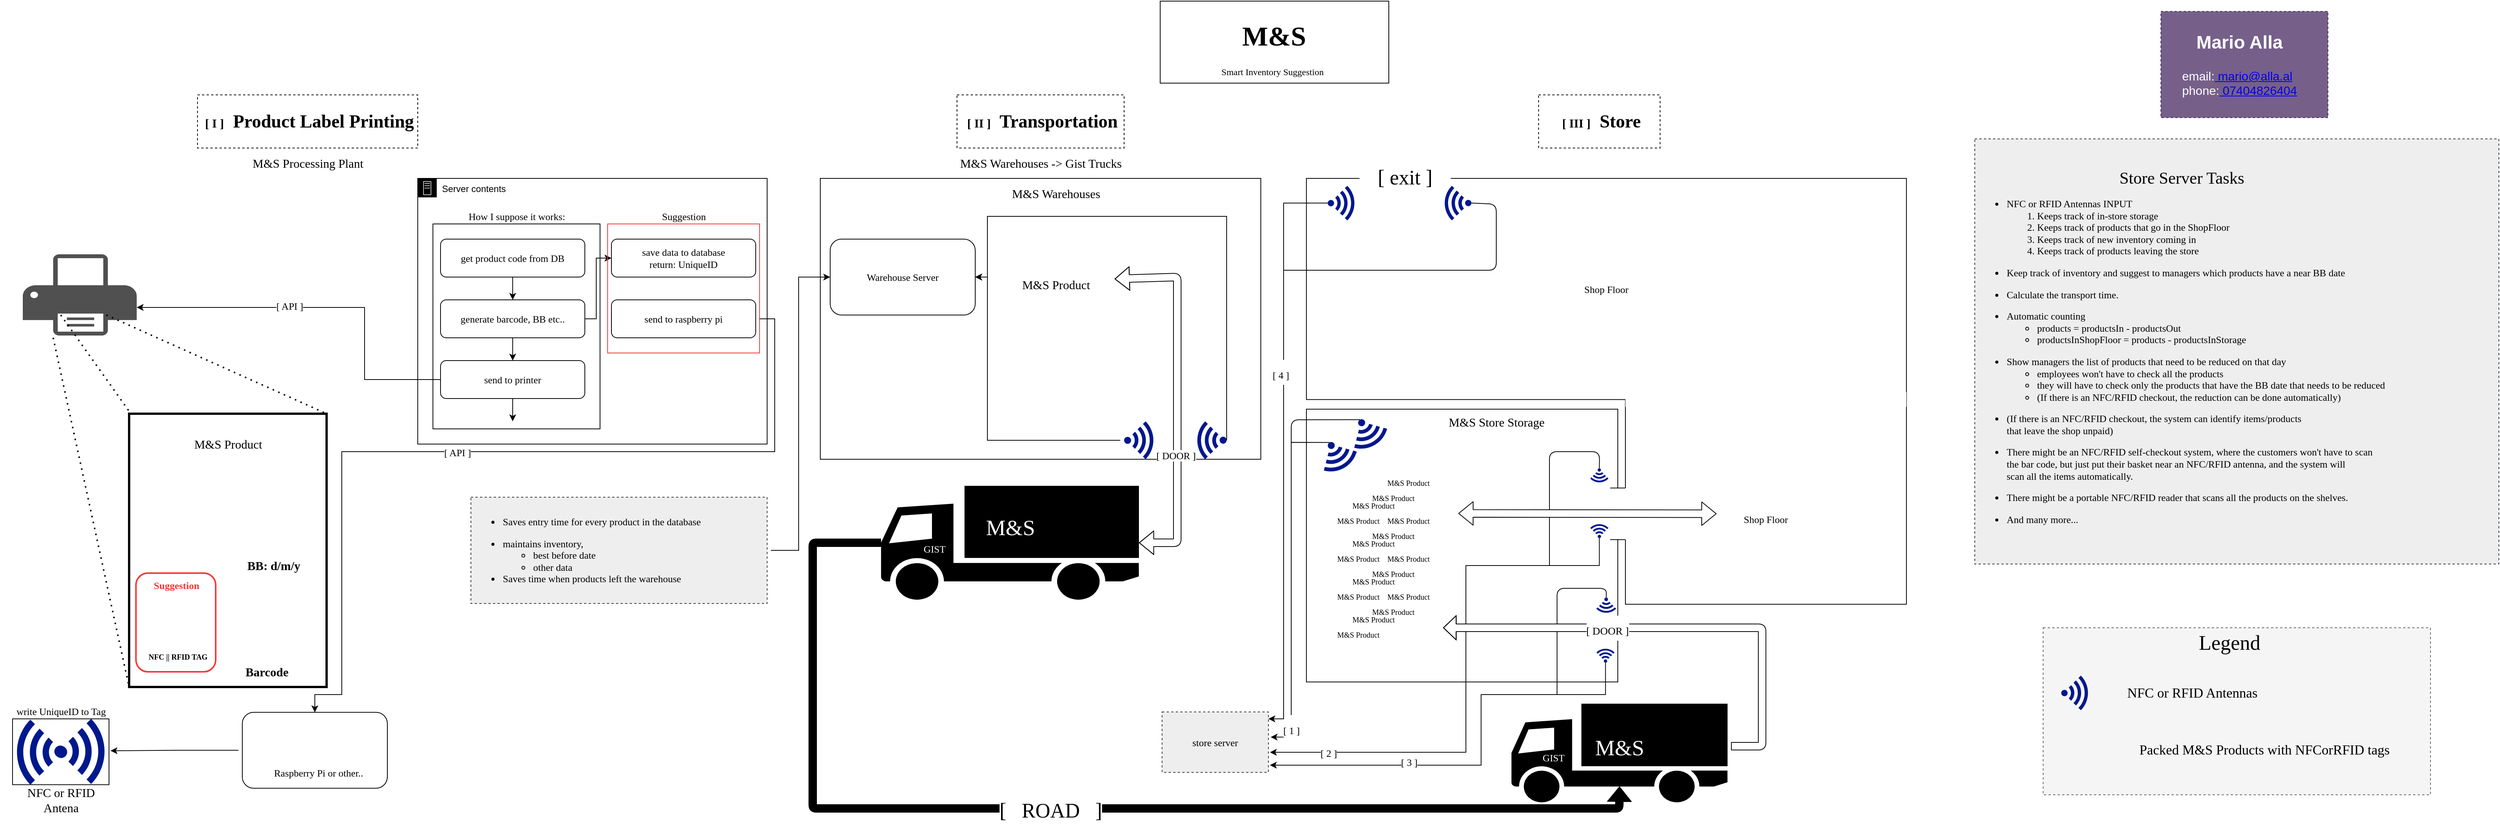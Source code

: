 <mxfile version="14.4.7" type="github"><diagram id="c_j-lCkyLXUuoBLxaEm4" name="Page-1"><mxGraphModel dx="3122" dy="813" grid="1" gridSize="10" guides="1" tooltips="1" connect="1" arrows="1" fold="1" page="1" pageScale="1" pageWidth="850" pageHeight="1100" math="0" shadow="0"><root><mxCell id="0"/><mxCell id="1" parent="0"/><mxCell id="NXN40lO-TkRce6Z8-bI5-120" value="" style="rounded=0;whiteSpace=wrap;html=1;strokeColor=#000000;strokeWidth=1;fontFamily=Comic Sans MS;fontSize=13;" vertex="1" parent="1"><mxGeometry x="40" y="554.03" width="410" height="359.33" as="geometry"/></mxCell><mxCell id="NXN40lO-TkRce6Z8-bI5-231" value="Shop Floor" style="rounded=0;whiteSpace=wrap;html=1;strokeColor=#000000;strokeWidth=1;fontFamily=Comic Sans MS;fontSize=13;" vertex="1" parent="1"><mxGeometry x="40" y="250" width="790" height="291.346" as="geometry"/></mxCell><mxCell id="NXN40lO-TkRce6Z8-bI5-232" value="&lt;div&gt;&amp;nbsp;&amp;nbsp;&amp;nbsp;&amp;nbsp;&amp;nbsp;&amp;nbsp;&amp;nbsp;&amp;nbsp;&amp;nbsp;&amp;nbsp;&amp;nbsp;&amp;nbsp;&amp;nbsp;&amp;nbsp; &lt;br&gt;&lt;/div&gt;&lt;div&gt;&amp;nbsp;&lt;/div&gt;&lt;div&gt;&lt;br&gt;&lt;/div&gt;&lt;div&gt;Shop Floor&lt;br&gt;&lt;/div&gt;" style="rounded=0;whiteSpace=wrap;html=1;strokeColor=#000000;strokeWidth=1;fontFamily=Comic Sans MS;fontSize=13;" vertex="1" parent="1"><mxGeometry x="460" y="541.35" width="370" height="269.65" as="geometry"/></mxCell><mxCell id="NXN40lO-TkRce6Z8-bI5-233" value="" style="rounded=0;whiteSpace=wrap;html=1;glass=0;dashed=1;sketch=0;strokeWidth=1;fontFamily=Comic Sans MS;fontSize=27;strokeColor=none;" vertex="1" parent="1"><mxGeometry x="460" y="531.635" width="370" height="19.423" as="geometry"/></mxCell><mxCell id="NXN40lO-TkRce6Z8-bI5-234" value="" style="rounded=0;whiteSpace=wrap;html=1;glass=0;dashed=1;sketch=0;strokeWidth=1;fontFamily=Comic Sans MS;fontSize=27;strokeColor=none;" vertex="1" parent="1"><mxGeometry x="430" y="657.885" width="40" height="67.981" as="geometry"/></mxCell><mxCell id="NXN40lO-TkRce6Z8-bI5-236" value="" style="endArrow=none;html=1;fontFamily=Comic Sans MS;fontSize=27;exitX=0.25;exitY=0;exitDx=0;exitDy=0;entryX=0.75;entryY=0;entryDx=0;entryDy=0;" edge="1" parent="1" source="NXN40lO-TkRce6Z8-bI5-234" target="NXN40lO-TkRce6Z8-bI5-234"><mxGeometry x="40" y="250" width="50" height="50" as="geometry"><mxPoint x="190" y="580.193" as="sourcePoint"/><mxPoint x="240" y="531.635" as="targetPoint"/></mxGeometry></mxCell><mxCell id="NXN40lO-TkRce6Z8-bI5-238" value="" style="endArrow=none;html=1;fontFamily=Comic Sans MS;fontSize=27;exitX=0.25;exitY=1;exitDx=0;exitDy=0;entryX=0.75;entryY=1;entryDx=0;entryDy=0;" edge="1" parent="1" source="NXN40lO-TkRce6Z8-bI5-234" target="NXN40lO-TkRce6Z8-bI5-234"><mxGeometry x="40" y="250" width="50" height="50" as="geometry"><mxPoint x="190" y="580.193" as="sourcePoint"/><mxPoint x="240" y="531.635" as="targetPoint"/></mxGeometry></mxCell><mxCell id="NXN40lO-TkRce6Z8-bI5-239" value="" style="aspect=fixed;pointerEvents=1;shadow=0;dashed=0;html=1;strokeColor=none;labelPosition=center;verticalLabelPosition=bottom;verticalAlign=top;align=center;fillColor=#00188D;shape=mxgraph.mscae.enterprise.wireless_connection;fontFamily=Comic Sans MS;fontSize=13;rotation=90;" vertex="1" parent="1"><mxGeometry x="415.65" y="630.002" width="20.096" height="23.924" as="geometry"/></mxCell><mxCell id="NXN40lO-TkRce6Z8-bI5-240" value="" style="aspect=fixed;pointerEvents=1;shadow=0;dashed=0;html=1;strokeColor=none;labelPosition=center;verticalLabelPosition=bottom;verticalAlign=top;align=center;fillColor=#00188D;shape=mxgraph.mscae.enterprise.wireless_connection;fontFamily=Comic Sans MS;fontSize=13;rotation=-90;" vertex="1" parent="1"><mxGeometry x="415.65" y="701.944" width="20.096" height="23.924" as="geometry"/></mxCell><mxCell id="NXN40lO-TkRce6Z8-bI5-269" value="[ exit ]" style="rounded=0;whiteSpace=wrap;html=1;glass=0;dashed=1;sketch=0;strokeWidth=1;fillColor=#ffffff;fontFamily=Comic Sans MS;fontSize=27;strokeColor=none;" vertex="1" parent="1"><mxGeometry x="110" y="219.865" width="120" height="58.269" as="geometry"/></mxCell><mxCell id="NXN40lO-TkRce6Z8-bI5-270" value="" style="aspect=fixed;pointerEvents=1;shadow=0;dashed=0;html=1;labelPosition=center;verticalLabelPosition=bottom;verticalAlign=top;align=center;fillColor=#00188D;shape=mxgraph.mscae.enterprise.wireless_connection;fontFamily=Comic Sans MS;fontSize=13;rotation=-360;strokeColor=none;sketch=0;" vertex="1" parent="1"><mxGeometry x="68" y="259.712" width="38.366" height="45.673" as="geometry"/></mxCell><mxCell id="NXN40lO-TkRce6Z8-bI5-271" value="" style="aspect=fixed;pointerEvents=1;shadow=0;dashed=0;html=1;strokeColor=none;labelPosition=center;verticalLabelPosition=bottom;verticalAlign=top;align=center;fillColor=#00188D;shape=mxgraph.mscae.enterprise.wireless_connection;fontFamily=Comic Sans MS;fontSize=13;rotation=-180;" vertex="1" parent="1"><mxGeometry x="219" y="259.712" width="38.366" height="45.673" as="geometry"/></mxCell><mxCell id="NXN40lO-TkRce6Z8-bI5-278" value="" style="rounded=0;whiteSpace=wrap;html=1;glass=0;dashed=1;sketch=0;strokeColor=#666666;strokeWidth=1;fillColor=#f5f5f5;fontFamily=Comic Sans MS;fontSize=27;fontColor=#333333;" vertex="1" parent="1"><mxGeometry x="1010" y="842" width="510" height="220" as="geometry"/></mxCell><mxCell id="NXN40lO-TkRce6Z8-bI5-94" value="" style="rounded=0;whiteSpace=wrap;html=1;strokeColor=#000000;strokeWidth=1;fontFamily=Comic Sans MS;fontSize=13;" vertex="1" parent="1"><mxGeometry x="-600" y="250" width="580" height="370" as="geometry"/></mxCell><mxCell id="NXN40lO-TkRce6Z8-bI5-78" style="edgeStyle=orthogonalEdgeStyle;rounded=0;orthogonalLoop=1;jettySize=auto;html=1;entryX=1.028;entryY=0.49;entryDx=0;entryDy=0;entryPerimeter=0;sourcePerimeterSpacing=5;endArrow=classic;endFill=1;targetPerimeterSpacing=5;fontFamily=Comic Sans MS;fontSize=13;" edge="1" parent="1" source="NXN40lO-TkRce6Z8-bI5-73" target="NXN40lO-TkRce6Z8-bI5-68"><mxGeometry relative="1" as="geometry"/></mxCell><mxCell id="NXN40lO-TkRce6Z8-bI5-73" value="" style="rounded=1;whiteSpace=wrap;html=1;strokeColor=#000000;strokeWidth=1;fontFamily=Comic Sans MS;fontSize=13;" vertex="1" parent="1"><mxGeometry x="-1361" y="953.36" width="191" height="100" as="geometry"/></mxCell><mxCell id="NXN40lO-TkRce6Z8-bI5-12" value="" style="rounded=0;whiteSpace=wrap;html=1;fontFamily=Comic Sans MS;fontSize=16;strokeWidth=3;" vertex="1" parent="1"><mxGeometry x="-1510" y="560" width="260" height="360" as="geometry"/></mxCell><mxCell id="NXN40lO-TkRce6Z8-bI5-59" value="" style="rounded=1;whiteSpace=wrap;html=1;strokeWidth=2;fillColor=none;fontFamily=Comic Sans MS;fontSize=13;strokeColor=#FF3333;" vertex="1" parent="1"><mxGeometry x="-1501" y="770" width="105" height="130" as="geometry"/></mxCell><mxCell id="NXN40lO-TkRce6Z8-bI5-35" value="Server contents" style="points=[[0,0],[0.25,0],[0.5,0],[0.75,0],[1,0],[1,0.25],[1,0.5],[1,0.75],[1,1],[0.75,1],[0.5,1],[0.25,1],[0,1],[0,0.75],[0,0.5],[0,0.25]];outlineConnect=0;html=1;whiteSpace=wrap;fontSize=12;fontStyle=0;shape=mxgraph.aws4.group;grIcon=mxgraph.aws4.group_on_premise;verticalAlign=top;align=left;spacingLeft=30;dashed=0;" vertex="1" parent="1"><mxGeometry x="-1130" y="250" width="460" height="350" as="geometry"/></mxCell><mxCell id="NXN40lO-TkRce6Z8-bI5-48" value="" style="rounded=0;whiteSpace=wrap;html=1;strokeColor=#000000;strokeWidth=1;fillColor=none;fontFamily=Comic Sans MS;fontSize=13;" vertex="1" parent="1"><mxGeometry x="-1110" y="310" width="220" height="270" as="geometry"/></mxCell><mxCell id="NXN40lO-TkRce6Z8-bI5-1" value="&lt;h1 style=&quot;font-size: 36px&quot;&gt;&lt;font style=&quot;font-size: 36px&quot; face=&quot;Times New Roman&quot;&gt;&amp;nbsp;&amp;nbsp;&amp;nbsp;&amp;nbsp;&amp;nbsp;&amp;nbsp;&amp;nbsp;&amp;nbsp;&amp;nbsp;&amp;nbsp;&amp;nbsp; M&amp;amp;S&amp;nbsp;&amp;nbsp;&amp;nbsp;&amp;nbsp;&amp;nbsp;&amp;nbsp;&amp;nbsp;&amp;nbsp;&amp;nbsp;&amp;nbsp;&amp;nbsp;&amp;nbsp; &lt;/font&gt;&lt;/h1&gt;&lt;div&gt;&lt;br&gt;&lt;/div&gt;" style="text;html=1;align=center;verticalAlign=middle;whiteSpace=wrap;rounded=0;dashed=1;labelBorderColor=#000000;" vertex="1" parent="1"><mxGeometry x="-220" y="60" width="435" height="20" as="geometry"/></mxCell><mxCell id="NXN40lO-TkRce6Z8-bI5-2" value="Smart Inventory Suggestion" style="text;html=1;align=center;verticalAlign=middle;resizable=0;points=[];autosize=1;fontFamily=Comic Sans MS;" vertex="1" parent="1"><mxGeometry x="-100" y="100" width="190" height="20" as="geometry"/></mxCell><mxCell id="NXN40lO-TkRce6Z8-bI5-3" value="&lt;h2&gt;&lt;font style=&quot;font-size: 16px&quot; face=&quot;Times New Roman&quot;&gt;&amp;nbsp;[ I ]&lt;/font&gt;&lt;font face=&quot;Times New Roman&quot;&gt;&amp;nbsp; Product Label Printing &lt;br&gt;&lt;/font&gt;&lt;/h2&gt;" style="text;html=1;align=center;verticalAlign=middle;resizable=0;points=[];autosize=1;fontSize=16;labelBorderColor=none;dashed=1;strokeColor=#000000;" vertex="1" parent="1"><mxGeometry x="-1420" y="140" width="290" height="70" as="geometry"/></mxCell><mxCell id="NXN40lO-TkRce6Z8-bI5-7" value="M&amp;amp;S Processing Plant" style="text;html=1;align=center;verticalAlign=middle;resizable=0;points=[];autosize=1;fontSize=16;fontFamily=Comic Sans MS;" vertex="1" parent="1"><mxGeometry x="-1375" y="220" width="200" height="20" as="geometry"/></mxCell><mxCell id="NXN40lO-TkRce6Z8-bI5-47" style="edgeStyle=orthogonalEdgeStyle;rounded=0;orthogonalLoop=1;jettySize=auto;html=1;fontFamily=Comic Sans MS;fontSize=13;" edge="1" parent="1" source="NXN40lO-TkRce6Z8-bI5-45" target="NXN40lO-TkRce6Z8-bI5-46"><mxGeometry relative="1" as="geometry"/></mxCell><mxCell id="NXN40lO-TkRce6Z8-bI5-45" value="get product code from DB" style="rounded=1;whiteSpace=wrap;html=1;strokeColor=#000000;strokeWidth=1;fillColor=none;fontFamily=Comic Sans MS;fontSize=13;" vertex="1" parent="1"><mxGeometry x="-1100" y="330" width="190" height="50" as="geometry"/></mxCell><mxCell id="NXN40lO-TkRce6Z8-bI5-51" style="edgeStyle=orthogonalEdgeStyle;rounded=0;orthogonalLoop=1;jettySize=auto;html=1;fontFamily=Comic Sans MS;fontSize=13;" edge="1" parent="1" source="NXN40lO-TkRce6Z8-bI5-46" target="NXN40lO-TkRce6Z8-bI5-50"><mxGeometry relative="1" as="geometry"/></mxCell><mxCell id="NXN40lO-TkRce6Z8-bI5-66" style="edgeStyle=orthogonalEdgeStyle;rounded=0;orthogonalLoop=1;jettySize=auto;html=1;entryX=0;entryY=0.5;entryDx=0;entryDy=0;fontFamily=Comic Sans MS;fontSize=13;" edge="1" parent="1" source="NXN40lO-TkRce6Z8-bI5-46" target="NXN40lO-TkRce6Z8-bI5-65"><mxGeometry relative="1" as="geometry"><Array as="points"><mxPoint x="-895" y="435"/><mxPoint x="-895" y="355"/></Array></mxGeometry></mxCell><mxCell id="NXN40lO-TkRce6Z8-bI5-46" value="generate barcode, BB etc.." style="rounded=1;whiteSpace=wrap;html=1;strokeColor=#000000;strokeWidth=1;fillColor=none;fontFamily=Comic Sans MS;fontSize=13;" vertex="1" parent="1"><mxGeometry x="-1100" y="410" width="190" height="50" as="geometry"/></mxCell><mxCell id="NXN40lO-TkRce6Z8-bI5-49" value="How I suppose it works:" style="text;html=1;align=center;verticalAlign=middle;resizable=0;points=[];autosize=1;fontSize=13;fontFamily=Comic Sans MS;" vertex="1" parent="1"><mxGeometry x="-1085" y="290" width="170" height="20" as="geometry"/></mxCell><mxCell id="NXN40lO-TkRce6Z8-bI5-53" style="edgeStyle=orthogonalEdgeStyle;rounded=0;orthogonalLoop=1;jettySize=auto;html=1;fontFamily=Comic Sans MS;fontSize=13;exitX=0;exitY=0.5;exitDx=0;exitDy=0;" edge="1" parent="1" source="NXN40lO-TkRce6Z8-bI5-50" target="NXN40lO-TkRce6Z8-bI5-52"><mxGeometry relative="1" as="geometry"><mxPoint x="-1160" y="595" as="sourcePoint"/><Array as="points"><mxPoint x="-1200" y="515"/><mxPoint x="-1200" y="420"/></Array></mxGeometry></mxCell><mxCell id="NXN40lO-TkRce6Z8-bI5-75" value="[ API ]" style="edgeLabel;html=1;align=center;verticalAlign=middle;resizable=0;points=[];fontSize=13;fontFamily=Comic Sans MS;" vertex="1" connectable="0" parent="NXN40lO-TkRce6Z8-bI5-53"><mxGeometry x="0.187" y="-2" relative="1" as="geometry"><mxPoint as="offset"/></mxGeometry></mxCell><mxCell id="NXN40lO-TkRce6Z8-bI5-62" style="edgeStyle=orthogonalEdgeStyle;rounded=0;orthogonalLoop=1;jettySize=auto;html=1;entryX=0.5;entryY=0;entryDx=0;entryDy=0;fontFamily=Comic Sans MS;fontSize=13;" edge="1" parent="1" source="NXN40lO-TkRce6Z8-bI5-50"><mxGeometry relative="1" as="geometry"><mxPoint x="-1005" y="570" as="targetPoint"/></mxGeometry></mxCell><mxCell id="NXN40lO-TkRce6Z8-bI5-50" value="send to printer" style="rounded=1;whiteSpace=wrap;html=1;strokeColor=#000000;strokeWidth=1;fillColor=none;fontFamily=Comic Sans MS;fontSize=13;" vertex="1" parent="1"><mxGeometry x="-1100" y="490" width="190" height="50" as="geometry"/></mxCell><mxCell id="NXN40lO-TkRce6Z8-bI5-52" value="" style="pointerEvents=1;shadow=0;dashed=0;html=1;strokeColor=none;fillColor=#505050;labelPosition=center;verticalLabelPosition=bottom;verticalAlign=top;outlineConnect=0;align=center;shape=mxgraph.office.devices.printer;fontFamily=Comic Sans MS;fontSize=13;" vertex="1" parent="1"><mxGeometry x="-1650" y="350" width="150" height="107" as="geometry"/></mxCell><mxCell id="NXN40lO-TkRce6Z8-bI5-13" value="" style="shape=image;html=1;verticalAlign=top;verticalLabelPosition=bottom;labelBackgroundColor=#ffffff;imageAspect=0;aspect=fixed;image=https://cdn2.iconfinder.com/data/icons/font-awesome/1792/barcode-128.png;dashed=1;strokeColor=#000000;fillColor=none;fontFamily=Comic Sans MS;fontSize=16;" vertex="1" parent="1"><mxGeometry x="-1384" y="772" width="128" height="128" as="geometry"/></mxCell><mxCell id="NXN40lO-TkRce6Z8-bI5-14" value="M&amp;amp;S Product" style="text;html=1;align=center;verticalAlign=middle;resizable=0;points=[];autosize=1;fontSize=16;fontFamily=Comic Sans MS;" vertex="1" parent="1"><mxGeometry x="-1445" y="590" width="130" height="20" as="geometry"/></mxCell><mxCell id="NXN40lO-TkRce6Z8-bI5-15" value="" style="shape=image;html=1;verticalAlign=top;verticalLabelPosition=bottom;labelBackgroundColor=#ffffff;imageAspect=0;aspect=fixed;image=https://cdn1.iconfinder.com/data/icons/material-device/20/nfc-128.png;dashed=1;strokeColor=#000000;fillColor=none;fontFamily=Comic Sans MS;fontSize=16;" vertex="1" parent="1"><mxGeometry x="-1480" y="800" width="68" height="68" as="geometry"/></mxCell><mxCell id="NXN40lO-TkRce6Z8-bI5-18" value="Barcode" style="text;html=1;align=center;verticalAlign=middle;resizable=0;points=[];autosize=1;fontSize=16;fontFamily=Comic Sans MS;fontStyle=1" vertex="1" parent="1"><mxGeometry x="-1374" y="890" width="90" height="20" as="geometry"/></mxCell><mxCell id="NXN40lO-TkRce6Z8-bI5-19" value="&lt;div style=&quot;font-size: 10px&quot;&gt;&lt;b&gt;&lt;font style=&quot;font-size: 10px&quot; face=&quot;Garamond&quot;&gt;NFC || RFID TAG&lt;/font&gt;&lt;/b&gt;&lt;/div&gt;" style="text;html=1;align=center;verticalAlign=middle;resizable=0;points=[];autosize=1;fontSize=13;fontFamily=Comic Sans MS;fontStyle=1" vertex="1" parent="1"><mxGeometry x="-1501" y="870" width="110" height="20" as="geometry"/></mxCell><mxCell id="NXN40lO-TkRce6Z8-bI5-20" value="" style="shape=image;html=1;verticalAlign=top;verticalLabelPosition=bottom;labelBackgroundColor=#ffffff;imageAspect=0;aspect=fixed;image=https://cdn1.iconfinder.com/data/icons/cartoon-snack/128/cookie-128.png;strokeColor=#000000;strokeWidth=3;fillColor=none;fontFamily=Comic Sans MS;fontSize=13;" vertex="1" parent="1"><mxGeometry x="-1445" y="630" width="128" height="128" as="geometry"/></mxCell><mxCell id="NXN40lO-TkRce6Z8-bI5-55" value="BB: d/m/y" style="text;html=1;align=center;verticalAlign=middle;resizable=0;points=[];autosize=1;fontSize=16;fontFamily=Comic Sans MS;fontStyle=1" vertex="1" parent="1"><mxGeometry x="-1370" y="750" width="100" height="20" as="geometry"/></mxCell><mxCell id="NXN40lO-TkRce6Z8-bI5-56" value="" style="endArrow=none;dashed=1;html=1;dashPattern=1 3;strokeWidth=2;fontFamily=Comic Sans MS;fontSize=13;entryX=0;entryY=1;entryDx=0;entryDy=0;" edge="1" parent="1" target="NXN40lO-TkRce6Z8-bI5-12"><mxGeometry width="50" height="50" relative="1" as="geometry"><mxPoint x="-1610" y="460" as="sourcePoint"/><mxPoint x="-990" y="550" as="targetPoint"/></mxGeometry></mxCell><mxCell id="NXN40lO-TkRce6Z8-bI5-57" value="" style="endArrow=none;dashed=1;html=1;dashPattern=1 3;strokeWidth=2;fontFamily=Comic Sans MS;fontSize=13;entryX=1;entryY=0;entryDx=0;entryDy=0;" edge="1" parent="1" target="NXN40lO-TkRce6Z8-bI5-12"><mxGeometry width="50" height="50" relative="1" as="geometry"><mxPoint x="-1540" y="430" as="sourcePoint"/><mxPoint x="-1440" y="890" as="targetPoint"/></mxGeometry></mxCell><mxCell id="NXN40lO-TkRce6Z8-bI5-58" value="" style="endArrow=none;dashed=1;html=1;dashPattern=1 3;strokeWidth=2;fontFamily=Comic Sans MS;fontSize=13;" edge="1" parent="1" target="NXN40lO-TkRce6Z8-bI5-12"><mxGeometry width="50" height="50" relative="1" as="geometry"><mxPoint x="-1600" y="430" as="sourcePoint"/><mxPoint x="-1310" y="560" as="targetPoint"/></mxGeometry></mxCell><mxCell id="NXN40lO-TkRce6Z8-bI5-60" value="&lt;font style=&quot;font-size: 13px&quot; color=&quot;#FF3333&quot;&gt;Suggestion&lt;/font&gt;" style="text;html=1;align=center;verticalAlign=middle;resizable=0;points=[];autosize=1;fontSize=16;fontFamily=Comic Sans MS;fontStyle=1" vertex="1" parent="1"><mxGeometry x="-1498.5" y="770" width="100" height="30" as="geometry"/></mxCell><mxCell id="NXN40lO-TkRce6Z8-bI5-63" value="" style="rounded=0;whiteSpace=wrap;html=1;strokeWidth=1;fillColor=none;fontFamily=Comic Sans MS;fontSize=13;strokeColor=#FF3333;" vertex="1" parent="1"><mxGeometry x="-880" y="310" width="200" height="170" as="geometry"/></mxCell><mxCell id="NXN40lO-TkRce6Z8-bI5-64" value="Suggestion" style="text;html=1;align=center;verticalAlign=middle;resizable=0;points=[];autosize=1;fontSize=13;fontFamily=Comic Sans MS;" vertex="1" parent="1"><mxGeometry x="-825" y="290" width="90" height="20" as="geometry"/></mxCell><mxCell id="NXN40lO-TkRce6Z8-bI5-65" value="&lt;div&gt;save data to database &lt;br&gt;&lt;/div&gt;&lt;div&gt;return: UniqueID&lt;br&gt;&lt;/div&gt;" style="rounded=1;whiteSpace=wrap;html=1;strokeColor=#000000;strokeWidth=1;fillColor=none;fontFamily=Comic Sans MS;fontSize=13;" vertex="1" parent="1"><mxGeometry x="-875" y="330" width="190" height="50" as="geometry"/></mxCell><mxCell id="NXN40lO-TkRce6Z8-bI5-69" value="" style="group;rotation=-180;strokeColor=#000000;perimeterSpacing=16;container=0;" vertex="1" connectable="0" parent="1"><mxGeometry x="-1663.5" y="962" width="127" height="86.71" as="geometry"/></mxCell><mxCell id="NXN40lO-TkRce6Z8-bI5-71" value="&lt;div&gt;NFC or RFID &lt;br&gt;&lt;/div&gt;&lt;div&gt;Antena&lt;/div&gt;" style="text;html=1;align=center;verticalAlign=middle;resizable=0;points=[];autosize=1;fontSize=16;fontFamily=Comic Sans MS;" vertex="1" parent="1"><mxGeometry x="-1660" y="1048.71" width="120" height="40" as="geometry"/></mxCell><mxCell id="NXN40lO-TkRce6Z8-bI5-72" value="" style="shape=image;html=1;verticalAlign=top;verticalLabelPosition=bottom;labelBackgroundColor=#ffffff;imageAspect=0;aspect=fixed;image=https://cdn4.iconfinder.com/data/icons/logos-and-brands/512/272_Raspberry_Pi_logo-128.png;strokeColor=#000000;strokeWidth=1;fillColor=none;fontFamily=Comic Sans MS;fontSize=13;" vertex="1" parent="1"><mxGeometry x="-1291.64" y="962.07" width="61.29" height="61.29" as="geometry"/></mxCell><mxCell id="NXN40lO-TkRce6Z8-bI5-74" value="&lt;div&gt;Raspberry Pi or other..&lt;br&gt;&lt;/div&gt;" style="text;html=1;align=center;verticalAlign=middle;resizable=0;points=[];autosize=1;fontSize=13;fontFamily=Comic Sans MS;" vertex="1" parent="1"><mxGeometry x="-1346" y="1023.36" width="170" height="20" as="geometry"/></mxCell><mxCell id="NXN40lO-TkRce6Z8-bI5-79" value="write UniqueID to Tag" style="text;html=1;align=center;verticalAlign=middle;resizable=0;points=[];autosize=1;fontSize=13;fontFamily=Comic Sans MS;" vertex="1" parent="1"><mxGeometry x="-1680" y="942" width="160" height="20" as="geometry"/></mxCell><mxCell id="NXN40lO-TkRce6Z8-bI5-81" style="edgeStyle=orthogonalEdgeStyle;rounded=0;orthogonalLoop=1;jettySize=auto;html=1;entryX=0.5;entryY=0;entryDx=0;entryDy=0;sourcePerimeterSpacing=5;endArrow=classic;endFill=1;targetPerimeterSpacing=5;fontFamily=Comic Sans MS;fontSize=13;" edge="1" parent="1" source="NXN40lO-TkRce6Z8-bI5-80" target="NXN40lO-TkRce6Z8-bI5-73"><mxGeometry relative="1" as="geometry"><Array as="points"><mxPoint x="-660" y="435"/><mxPoint x="-660" y="610"/><mxPoint x="-1230" y="610"/><mxPoint x="-1230" y="930"/><mxPoint x="-1265" y="930"/></Array></mxGeometry></mxCell><mxCell id="NXN40lO-TkRce6Z8-bI5-82" value="[ API ]" style="edgeLabel;html=1;align=center;verticalAlign=middle;resizable=0;points=[];fontSize=13;fontFamily=Comic Sans MS;" vertex="1" connectable="0" parent="NXN40lO-TkRce6Z8-bI5-81"><mxGeometry x="0.072" y="1" relative="1" as="geometry"><mxPoint as="offset"/></mxGeometry></mxCell><mxCell id="NXN40lO-TkRce6Z8-bI5-80" value="send to raspberry pi" style="rounded=1;whiteSpace=wrap;html=1;strokeColor=#000000;strokeWidth=1;fillColor=none;fontFamily=Comic Sans MS;fontSize=13;" vertex="1" parent="1"><mxGeometry x="-875" y="410" width="190" height="50" as="geometry"/></mxCell><mxCell id="NXN40lO-TkRce6Z8-bI5-84" value="" style="shape=image;html=1;verticalAlign=top;verticalLabelPosition=bottom;labelBackgroundColor=#ffffff;imageAspect=0;aspect=fixed;image=https://cdn0.iconfinder.com/data/icons/i-Love-Icons/128/box.png;rounded=0;strokeColor=#000000;strokeWidth=1;fillColor=none;fontFamily=Comic Sans MS;fontSize=13;" vertex="1" parent="1"><mxGeometry x="-367.5" y="305" width="155" height="155" as="geometry"/></mxCell><mxCell id="NXN40lO-TkRce6Z8-bI5-85" value="M&amp;amp;S Product" style="text;html=1;align=center;verticalAlign=middle;resizable=0;points=[];autosize=1;fontSize=16;fontFamily=Comic Sans MS;" vertex="1" parent="1"><mxGeometry x="-355" y="380" width="130" height="20" as="geometry"/></mxCell><mxCell id="NXN40lO-TkRce6Z8-bI5-86" value="&lt;h2&gt;&lt;font style=&quot;font-size: 16px&quot; face=&quot;Times New Roman&quot;&gt;&amp;nbsp;[ II ]&lt;/font&gt;&lt;font face=&quot;Times New Roman&quot;&gt;&amp;nbsp; Transportation &lt;/font&gt;&lt;/h2&gt;" style="text;html=1;align=center;verticalAlign=middle;resizable=0;points=[];autosize=1;fontSize=16;labelBorderColor=none;dashed=1;strokeColor=#000000;" vertex="1" parent="1"><mxGeometry x="-420.0" y="140" width="220" height="70" as="geometry"/></mxCell><mxCell id="NXN40lO-TkRce6Z8-bI5-87" value="M&amp;amp;S Warehouses -&amp;gt; Gist Trucks" style="text;html=1;align=center;verticalAlign=middle;resizable=0;points=[];autosize=1;fontSize=16;fontFamily=Comic Sans MS;" vertex="1" parent="1"><mxGeometry x="-450.0" y="220" width="280" height="20" as="geometry"/></mxCell><mxCell id="NXN40lO-TkRce6Z8-bI5-95" value="M&amp;amp;S Warehouses" style="text;html=1;align=center;verticalAlign=middle;resizable=0;points=[];autosize=1;fontSize=16;fontFamily=Comic Sans MS;" vertex="1" parent="1"><mxGeometry x="-370.0" y="260" width="160" height="20" as="geometry"/></mxCell><mxCell id="NXN40lO-TkRce6Z8-bI5-67" value="" style="aspect=fixed;pointerEvents=1;shadow=0;dashed=0;html=1;strokeColor=none;labelPosition=center;verticalLabelPosition=bottom;verticalAlign=top;align=center;fillColor=#00188D;shape=mxgraph.mscae.enterprise.wireless_connection;fontFamily=Comic Sans MS;fontSize=13;rotation=-180;" vertex="1" parent="1"><mxGeometry x="-1663.5" y="963" width="72" height="85.71" as="geometry"/></mxCell><mxCell id="NXN40lO-TkRce6Z8-bI5-68" value="" style="aspect=fixed;pointerEvents=1;shadow=0;dashed=0;html=1;strokeColor=none;labelPosition=center;verticalLabelPosition=bottom;verticalAlign=top;align=center;fillColor=#00188D;shape=mxgraph.mscae.enterprise.wireless_connection;fontFamily=Comic Sans MS;fontSize=13;rotation=-360;" vertex="1" parent="1"><mxGeometry x="-1608.5" y="962" width="72" height="85.71" as="geometry"/></mxCell><mxCell id="NXN40lO-TkRce6Z8-bI5-105" style="edgeStyle=orthogonalEdgeStyle;rounded=0;orthogonalLoop=1;jettySize=auto;html=1;entryX=1;entryY=0.5;entryDx=0;entryDy=0;sourcePerimeterSpacing=5;endArrow=classic;endFill=1;targetPerimeterSpacing=5;fontFamily=Comic Sans MS;fontSize=13;" edge="1" parent="1" source="NXN40lO-TkRce6Z8-bI5-98" target="NXN40lO-TkRce6Z8-bI5-102"><mxGeometry relative="1" as="geometry"><Array as="points"><mxPoint x="-179" y="595"/><mxPoint x="-380" y="595"/><mxPoint x="-380" y="380"/></Array></mxGeometry></mxCell><mxCell id="NXN40lO-TkRce6Z8-bI5-98" value="" style="aspect=fixed;pointerEvents=1;shadow=0;dashed=0;html=1;labelPosition=center;verticalLabelPosition=bottom;verticalAlign=top;align=center;fillColor=#00188D;shape=mxgraph.mscae.enterprise.wireless_connection;fontFamily=Comic Sans MS;fontSize=13;rotation=-360;strokeColor=none;sketch=0;" vertex="1" parent="1"><mxGeometry x="-200" y="570" width="42" height="50" as="geometry"/></mxCell><mxCell id="NXN40lO-TkRce6Z8-bI5-106" style="edgeStyle=orthogonalEdgeStyle;rounded=0;orthogonalLoop=1;jettySize=auto;html=1;exitX=0;exitY=0.5;exitDx=0;exitDy=0;exitPerimeter=0;entryX=1;entryY=0.5;entryDx=0;entryDy=0;sourcePerimeterSpacing=5;endArrow=classic;endFill=1;targetPerimeterSpacing=5;fontFamily=Comic Sans MS;fontSize=13;" edge="1" parent="1" source="NXN40lO-TkRce6Z8-bI5-100" target="NXN40lO-TkRce6Z8-bI5-102"><mxGeometry relative="1" as="geometry"><Array as="points"><mxPoint x="-65" y="300"/><mxPoint x="-380" y="300"/><mxPoint x="-380" y="380"/></Array></mxGeometry></mxCell><mxCell id="NXN40lO-TkRce6Z8-bI5-100" value="" style="aspect=fixed;pointerEvents=1;shadow=0;dashed=0;html=1;strokeColor=none;labelPosition=center;verticalLabelPosition=bottom;verticalAlign=top;align=center;fillColor=#00188D;shape=mxgraph.mscae.enterprise.wireless_connection;fontFamily=Comic Sans MS;fontSize=13;rotation=-180;" vertex="1" parent="1"><mxGeometry x="-107" y="570" width="42" height="50" as="geometry"/></mxCell><mxCell id="NXN40lO-TkRce6Z8-bI5-102" value="Warehouse Server" style="rounded=1;whiteSpace=wrap;html=1;strokeColor=#000000;strokeWidth=1;fillColor=none;fontFamily=Comic Sans MS;fontSize=13;" vertex="1" parent="1"><mxGeometry x="-587" y="330" width="191" height="100" as="geometry"/></mxCell><mxCell id="NXN40lO-TkRce6Z8-bI5-109" style="edgeStyle=orthogonalEdgeStyle;rounded=0;orthogonalLoop=1;jettySize=auto;html=1;entryX=0;entryY=0.5;entryDx=0;entryDy=0;sourcePerimeterSpacing=5;endArrow=classic;endFill=1;targetPerimeterSpacing=5;fontFamily=Comic Sans MS;fontSize=13;" edge="1" parent="1" source="NXN40lO-TkRce6Z8-bI5-108" target="NXN40lO-TkRce6Z8-bI5-102"><mxGeometry relative="1" as="geometry"/></mxCell><mxCell id="NXN40lO-TkRce6Z8-bI5-108" value="&lt;div style=&quot;font-size: 13px&quot; align=&quot;left&quot;&gt;&lt;ul&gt;&lt;li&gt;&lt;font style=&quot;font-size: 13px&quot;&gt;Saves entry time for &lt;/font&gt;&lt;font style=&quot;font-size: 13px&quot;&gt;every product in the database &lt;/font&gt;&lt;br&gt;&lt;/li&gt;&lt;/ul&gt;&lt;ul&gt;&lt;li&gt;&lt;font style=&quot;font-size: 13px&quot;&gt;maintains inventory, &lt;br&gt;&lt;/font&gt;&lt;/li&gt;&lt;ul&gt;&lt;li&gt;&lt;font style=&quot;font-size: 13px&quot;&gt;best before date&lt;/font&gt;&lt;/li&gt;&lt;li&gt;&lt;font style=&quot;font-size: 13px&quot;&gt;other data&lt;/font&gt;&lt;/li&gt;&lt;/ul&gt;&lt;li&gt;&lt;font style=&quot;font-size: 13px&quot;&gt;Saves time when products left the warehouse&lt;br&gt;&lt;/font&gt;&lt;/li&gt;&lt;/ul&gt;&lt;/div&gt;" style="text;html=1;align=left;verticalAlign=middle;resizable=0;points=[];autosize=1;fontSize=16;fontFamily=Comic Sans MS;strokeColor=#36393d;dashed=1;sketch=0;glass=0;fillColor=#eeeeee;" vertex="1" parent="1"><mxGeometry x="-1060" y="670" width="390" height="140" as="geometry"/></mxCell><mxCell id="NXN40lO-TkRce6Z8-bI5-110" value="" style="shape=flexArrow;endArrow=classic;startArrow=classic;html=1;fontFamily=Comic Sans MS;fontSize=13;entryX=1;entryY=0.5;entryDx=0;entryDy=0;exitX=1;exitY=0.5;exitDx=0;exitDy=0;exitPerimeter=0;" edge="1" parent="1" source="NXN40lO-TkRce6Z8-bI5-88" target="NXN40lO-TkRce6Z8-bI5-84"><mxGeometry width="50" height="50" relative="1" as="geometry"><mxPoint x="-660" y="460" as="sourcePoint"/><mxPoint x="-610" y="410" as="targetPoint"/><Array as="points"><mxPoint x="-130" y="730"/><mxPoint x="-130" y="380"/></Array></mxGeometry></mxCell><mxCell id="NXN40lO-TkRce6Z8-bI5-111" value="[ DOOR ]" style="edgeLabel;html=1;align=center;verticalAlign=middle;resizable=0;points=[];fontSize=13;fontFamily=Comic Sans MS;" vertex="1" connectable="0" parent="NXN40lO-TkRce6Z8-bI5-110"><mxGeometry x="-0.31" y="2" relative="1" as="geometry"><mxPoint y="1" as="offset"/></mxGeometry></mxCell><mxCell id="NXN40lO-TkRce6Z8-bI5-112" value="" style="group" vertex="1" connectable="0" parent="1"><mxGeometry x="-520" y="655" width="339.5" height="150" as="geometry"/></mxCell><mxCell id="NXN40lO-TkRce6Z8-bI5-88" value="" style="shape=mxgraph.signs.transportation.truck_1;html=1;pointerEvents=1;fillColor=#000000;strokeColor=none;verticalLabelPosition=bottom;verticalAlign=top;align=center;rounded=0;fontFamily=Comic Sans MS;fontSize=13;" vertex="1" parent="NXN40lO-TkRce6Z8-bI5-112"><mxGeometry width="339.5" height="150" as="geometry"/></mxCell><mxCell id="NXN40lO-TkRce6Z8-bI5-91" value="&lt;font color=&quot;#FFFFFF&quot;&gt;GIST &lt;/font&gt;" style="text;html=1;align=center;verticalAlign=middle;resizable=0;points=[];autosize=1;fontSize=13;fontFamily=Comic Sans MS;" vertex="1" parent="NXN40lO-TkRce6Z8-bI5-112"><mxGeometry x="45" y="73" width="50" height="20" as="geometry"/></mxCell><mxCell id="NXN40lO-TkRce6Z8-bI5-92" value="&lt;font style=&quot;font-size: 29px&quot; color=&quot;#FFFFFF&quot;&gt;M&amp;amp;S&lt;/font&gt;" style="text;html=1;align=center;verticalAlign=middle;resizable=0;points=[];autosize=1;fontSize=13;fontFamily=Comic Sans MS;" vertex="1" parent="NXN40lO-TkRce6Z8-bI5-112"><mxGeometry x="124.75" y="40" width="90" height="30" as="geometry"/></mxCell><mxCell id="NXN40lO-TkRce6Z8-bI5-117" value="" style="shape=flexArrow;endArrow=classic;html=1;fontFamily=Comic Sans MS;fontSize=13;exitX=0;exitY=0.5;exitDx=0;exitDy=0;exitPerimeter=0;entryX=0.5;entryY=0.84;entryDx=0;entryDy=0;entryPerimeter=0;sourcePerimeterSpacing=30;targetPerimeterSpacing=30;fillColor=#000000;" edge="1" parent="1" source="NXN40lO-TkRce6Z8-bI5-88" target="NXN40lO-TkRce6Z8-bI5-114"><mxGeometry width="50" height="50" relative="1" as="geometry"><mxPoint x="-40" y="780" as="sourcePoint"/><mxPoint x="10" y="730" as="targetPoint"/><Array as="points"><mxPoint x="-610" y="730"/><mxPoint x="-610" y="1080"/><mxPoint x="180" y="1080"/><mxPoint x="452" y="1080"/></Array></mxGeometry></mxCell><mxCell id="NXN40lO-TkRce6Z8-bI5-118" value="[ &amp;nbsp; ROAD &amp;nbsp; ]" style="edgeLabel;html=1;align=center;verticalAlign=middle;resizable=0;points=[];fontSize=27;fontFamily=Comic Sans MS;" vertex="1" connectable="0" parent="NXN40lO-TkRce6Z8-bI5-117"><mxGeometry x="-0.017" y="-3" relative="1" as="geometry"><mxPoint as="offset"/></mxGeometry></mxCell><mxCell id="NXN40lO-TkRce6Z8-bI5-121" value="M&amp;amp;S Store Storage " style="text;html=1;align=center;verticalAlign=middle;resizable=0;points=[];autosize=1;fontSize=16;fontFamily=Comic Sans MS;" vertex="1" parent="1"><mxGeometry x="200.0" y="561" width="180" height="20" as="geometry"/></mxCell><mxCell id="NXN40lO-TkRce6Z8-bI5-172" value="" style="group" vertex="1" connectable="0" parent="1"><mxGeometry x="80" y="601" width="141" height="295" as="geometry"/></mxCell><mxCell id="NXN40lO-TkRce6Z8-bI5-146" value="" style="group" vertex="1" connectable="0" parent="NXN40lO-TkRce6Z8-bI5-172"><mxGeometry x="46" width="95" height="265" as="geometry"/></mxCell><mxCell id="NXN40lO-TkRce6Z8-bI5-124" value="" style="group" vertex="1" connectable="0" parent="NXN40lO-TkRce6Z8-bI5-146"><mxGeometry y="150" width="95" height="95" as="geometry"/></mxCell><mxCell id="NXN40lO-TkRce6Z8-bI5-122" value="" style="shape=image;html=1;verticalAlign=top;verticalLabelPosition=bottom;labelBackgroundColor=#ffffff;imageAspect=0;aspect=fixed;image=https://cdn0.iconfinder.com/data/icons/i-Love-Icons/128/box.png;rounded=0;strokeColor=#000000;strokeWidth=1;fillColor=none;fontFamily=Comic Sans MS;fontSize=13;" vertex="1" parent="NXN40lO-TkRce6Z8-bI5-124"><mxGeometry width="95" height="95" as="geometry"/></mxCell><mxCell id="NXN40lO-TkRce6Z8-bI5-123" value="&lt;font style=&quot;font-size: 10px&quot;&gt;M&amp;amp;S Product&lt;/font&gt;" style="text;html=1;align=center;verticalAlign=middle;resizable=0;points=[];autosize=1;fontSize=16;fontFamily=Comic Sans MS;" vertex="1" parent="NXN40lO-TkRce6Z8-bI5-124"><mxGeometry x="7.5" y="32.5" width="80" height="30" as="geometry"/></mxCell><mxCell id="NXN40lO-TkRce6Z8-bI5-125" value="" style="group" vertex="1" connectable="0" parent="NXN40lO-TkRce6Z8-bI5-146"><mxGeometry y="100" width="95" height="95" as="geometry"/></mxCell><mxCell id="NXN40lO-TkRce6Z8-bI5-126" value="" style="shape=image;html=1;verticalAlign=top;verticalLabelPosition=bottom;labelBackgroundColor=#ffffff;imageAspect=0;aspect=fixed;image=https://cdn0.iconfinder.com/data/icons/i-Love-Icons/128/box.png;rounded=0;strokeColor=#000000;strokeWidth=1;fillColor=none;fontFamily=Comic Sans MS;fontSize=13;" vertex="1" parent="NXN40lO-TkRce6Z8-bI5-125"><mxGeometry width="95" height="95" as="geometry"/></mxCell><mxCell id="NXN40lO-TkRce6Z8-bI5-127" value="&lt;font style=&quot;font-size: 10px&quot;&gt;M&amp;amp;S Product&lt;/font&gt;" style="text;html=1;align=center;verticalAlign=middle;resizable=0;points=[];autosize=1;fontSize=16;fontFamily=Comic Sans MS;" vertex="1" parent="NXN40lO-TkRce6Z8-bI5-125"><mxGeometry x="7.5" y="32.5" width="80" height="30" as="geometry"/></mxCell><mxCell id="NXN40lO-TkRce6Z8-bI5-128" value="" style="group" vertex="1" connectable="0" parent="NXN40lO-TkRce6Z8-bI5-146"><mxGeometry y="50" width="95" height="95" as="geometry"/></mxCell><mxCell id="NXN40lO-TkRce6Z8-bI5-129" value="" style="shape=image;html=1;verticalAlign=top;verticalLabelPosition=bottom;labelBackgroundColor=#ffffff;imageAspect=0;aspect=fixed;image=https://cdn0.iconfinder.com/data/icons/i-Love-Icons/128/box.png;rounded=0;strokeColor=#000000;strokeWidth=1;fillColor=none;fontFamily=Comic Sans MS;fontSize=13;" vertex="1" parent="NXN40lO-TkRce6Z8-bI5-128"><mxGeometry width="95" height="95" as="geometry"/></mxCell><mxCell id="NXN40lO-TkRce6Z8-bI5-130" value="&lt;font style=&quot;font-size: 10px&quot;&gt;M&amp;amp;S Product&lt;/font&gt;" style="text;html=1;align=center;verticalAlign=middle;resizable=0;points=[];autosize=1;fontSize=16;fontFamily=Comic Sans MS;" vertex="1" parent="NXN40lO-TkRce6Z8-bI5-128"><mxGeometry x="7.5" y="32.5" width="80" height="30" as="geometry"/></mxCell><mxCell id="NXN40lO-TkRce6Z8-bI5-131" value="" style="group" vertex="1" connectable="0" parent="NXN40lO-TkRce6Z8-bI5-146"><mxGeometry width="95" height="265" as="geometry"/></mxCell><mxCell id="NXN40lO-TkRce6Z8-bI5-132" value="" style="shape=image;html=1;verticalAlign=top;verticalLabelPosition=bottom;labelBackgroundColor=#ffffff;imageAspect=0;aspect=fixed;image=https://cdn0.iconfinder.com/data/icons/i-Love-Icons/128/box.png;rounded=0;strokeColor=#000000;strokeWidth=1;fillColor=none;fontFamily=Comic Sans MS;fontSize=13;" vertex="1" parent="NXN40lO-TkRce6Z8-bI5-131"><mxGeometry width="95" height="95" as="geometry"/></mxCell><mxCell id="NXN40lO-TkRce6Z8-bI5-133" value="&lt;font style=&quot;font-size: 10px&quot;&gt;M&amp;amp;S Product&lt;/font&gt;" style="text;html=1;align=center;verticalAlign=middle;resizable=0;points=[];autosize=1;fontSize=16;fontFamily=Comic Sans MS;" vertex="1" parent="NXN40lO-TkRce6Z8-bI5-131"><mxGeometry x="7.5" y="32.5" width="80" height="30" as="geometry"/></mxCell><mxCell id="NXN40lO-TkRce6Z8-bI5-134" value="" style="group" vertex="1" connectable="0" parent="NXN40lO-TkRce6Z8-bI5-131"><mxGeometry x="-20" y="170" width="95" height="95" as="geometry"/></mxCell><mxCell id="NXN40lO-TkRce6Z8-bI5-135" value="" style="shape=image;html=1;verticalAlign=top;verticalLabelPosition=bottom;labelBackgroundColor=#ffffff;imageAspect=0;aspect=fixed;image=https://cdn0.iconfinder.com/data/icons/i-Love-Icons/128/box.png;rounded=0;strokeColor=#000000;strokeWidth=1;fillColor=none;fontFamily=Comic Sans MS;fontSize=13;" vertex="1" parent="NXN40lO-TkRce6Z8-bI5-134"><mxGeometry width="95" height="95" as="geometry"/></mxCell><mxCell id="NXN40lO-TkRce6Z8-bI5-136" value="&lt;font style=&quot;font-size: 10px&quot;&gt;M&amp;amp;S Product&lt;/font&gt;" style="text;html=1;align=center;verticalAlign=middle;resizable=0;points=[];autosize=1;fontSize=16;fontFamily=Comic Sans MS;" vertex="1" parent="NXN40lO-TkRce6Z8-bI5-134"><mxGeometry x="7.5" y="32.5" width="80" height="30" as="geometry"/></mxCell><mxCell id="NXN40lO-TkRce6Z8-bI5-137" value="" style="group" vertex="1" connectable="0" parent="NXN40lO-TkRce6Z8-bI5-131"><mxGeometry x="-20" y="120" width="95" height="95" as="geometry"/></mxCell><mxCell id="NXN40lO-TkRce6Z8-bI5-138" value="" style="shape=image;html=1;verticalAlign=top;verticalLabelPosition=bottom;labelBackgroundColor=#ffffff;imageAspect=0;aspect=fixed;image=https://cdn0.iconfinder.com/data/icons/i-Love-Icons/128/box.png;rounded=0;strokeColor=#000000;strokeWidth=1;fillColor=none;fontFamily=Comic Sans MS;fontSize=13;" vertex="1" parent="NXN40lO-TkRce6Z8-bI5-137"><mxGeometry width="95" height="95" as="geometry"/></mxCell><mxCell id="NXN40lO-TkRce6Z8-bI5-139" value="&lt;font style=&quot;font-size: 10px&quot;&gt;M&amp;amp;S Product&lt;/font&gt;" style="text;html=1;align=center;verticalAlign=middle;resizable=0;points=[];autosize=1;fontSize=16;fontFamily=Comic Sans MS;" vertex="1" parent="NXN40lO-TkRce6Z8-bI5-137"><mxGeometry x="7.5" y="32.5" width="80" height="30" as="geometry"/></mxCell><mxCell id="NXN40lO-TkRce6Z8-bI5-140" value="" style="group" vertex="1" connectable="0" parent="NXN40lO-TkRce6Z8-bI5-131"><mxGeometry x="-20" y="70" width="95" height="95" as="geometry"/></mxCell><mxCell id="NXN40lO-TkRce6Z8-bI5-141" value="" style="shape=image;html=1;verticalAlign=top;verticalLabelPosition=bottom;labelBackgroundColor=#ffffff;imageAspect=0;aspect=fixed;image=https://cdn0.iconfinder.com/data/icons/i-Love-Icons/128/box.png;rounded=0;strokeColor=#000000;strokeWidth=1;fillColor=none;fontFamily=Comic Sans MS;fontSize=13;" vertex="1" parent="NXN40lO-TkRce6Z8-bI5-140"><mxGeometry width="95" height="95" as="geometry"/></mxCell><mxCell id="NXN40lO-TkRce6Z8-bI5-142" value="&lt;font style=&quot;font-size: 10px&quot;&gt;M&amp;amp;S Product&lt;/font&gt;" style="text;html=1;align=center;verticalAlign=middle;resizable=0;points=[];autosize=1;fontSize=16;fontFamily=Comic Sans MS;" vertex="1" parent="NXN40lO-TkRce6Z8-bI5-140"><mxGeometry x="7.5" y="32.5" width="80" height="30" as="geometry"/></mxCell><mxCell id="NXN40lO-TkRce6Z8-bI5-143" value="" style="group" vertex="1" connectable="0" parent="NXN40lO-TkRce6Z8-bI5-131"><mxGeometry x="-20" y="20" width="95" height="95" as="geometry"/></mxCell><mxCell id="NXN40lO-TkRce6Z8-bI5-144" value="" style="shape=image;html=1;verticalAlign=top;verticalLabelPosition=bottom;labelBackgroundColor=#ffffff;imageAspect=0;aspect=fixed;image=https://cdn0.iconfinder.com/data/icons/i-Love-Icons/128/box.png;rounded=0;strokeColor=#000000;strokeWidth=1;fillColor=none;fontFamily=Comic Sans MS;fontSize=13;" vertex="1" parent="NXN40lO-TkRce6Z8-bI5-143"><mxGeometry width="95" height="95" as="geometry"/></mxCell><mxCell id="NXN40lO-TkRce6Z8-bI5-145" value="&lt;font style=&quot;font-size: 10px&quot;&gt;M&amp;amp;S Product&lt;/font&gt;" style="text;html=1;align=center;verticalAlign=middle;resizable=0;points=[];autosize=1;fontSize=16;fontFamily=Comic Sans MS;" vertex="1" parent="NXN40lO-TkRce6Z8-bI5-143"><mxGeometry x="7.5" y="32.5" width="80" height="30" as="geometry"/></mxCell><mxCell id="NXN40lO-TkRce6Z8-bI5-147" value="" style="group" vertex="1" connectable="0" parent="NXN40lO-TkRce6Z8-bI5-172"><mxGeometry y="30" width="95" height="265" as="geometry"/></mxCell><mxCell id="NXN40lO-TkRce6Z8-bI5-148" value="" style="group" vertex="1" connectable="0" parent="NXN40lO-TkRce6Z8-bI5-147"><mxGeometry y="150" width="95" height="95" as="geometry"/></mxCell><mxCell id="NXN40lO-TkRce6Z8-bI5-149" value="" style="shape=image;html=1;verticalAlign=top;verticalLabelPosition=bottom;labelBackgroundColor=#ffffff;imageAspect=0;aspect=fixed;image=https://cdn0.iconfinder.com/data/icons/i-Love-Icons/128/box.png;rounded=0;strokeColor=#000000;strokeWidth=1;fillColor=none;fontFamily=Comic Sans MS;fontSize=13;" vertex="1" parent="NXN40lO-TkRce6Z8-bI5-148"><mxGeometry width="95" height="95" as="geometry"/></mxCell><mxCell id="NXN40lO-TkRce6Z8-bI5-150" value="&lt;font style=&quot;font-size: 10px&quot;&gt;M&amp;amp;S Product&lt;/font&gt;" style="text;html=1;align=center;verticalAlign=middle;resizable=0;points=[];autosize=1;fontSize=16;fontFamily=Comic Sans MS;" vertex="1" parent="NXN40lO-TkRce6Z8-bI5-148"><mxGeometry x="7.5" y="32.5" width="80" height="30" as="geometry"/></mxCell><mxCell id="NXN40lO-TkRce6Z8-bI5-151" value="" style="group" vertex="1" connectable="0" parent="NXN40lO-TkRce6Z8-bI5-147"><mxGeometry y="100" width="95" height="95" as="geometry"/></mxCell><mxCell id="NXN40lO-TkRce6Z8-bI5-152" value="" style="shape=image;html=1;verticalAlign=top;verticalLabelPosition=bottom;labelBackgroundColor=#ffffff;imageAspect=0;aspect=fixed;image=https://cdn0.iconfinder.com/data/icons/i-Love-Icons/128/box.png;rounded=0;strokeColor=#000000;strokeWidth=1;fillColor=none;fontFamily=Comic Sans MS;fontSize=13;" vertex="1" parent="NXN40lO-TkRce6Z8-bI5-151"><mxGeometry width="95" height="95" as="geometry"/></mxCell><mxCell id="NXN40lO-TkRce6Z8-bI5-153" value="&lt;font style=&quot;font-size: 10px&quot;&gt;M&amp;amp;S Product&lt;/font&gt;" style="text;html=1;align=center;verticalAlign=middle;resizable=0;points=[];autosize=1;fontSize=16;fontFamily=Comic Sans MS;" vertex="1" parent="NXN40lO-TkRce6Z8-bI5-151"><mxGeometry x="7.5" y="32.5" width="80" height="30" as="geometry"/></mxCell><mxCell id="NXN40lO-TkRce6Z8-bI5-154" value="" style="group" vertex="1" connectable="0" parent="NXN40lO-TkRce6Z8-bI5-147"><mxGeometry y="50" width="95" height="95" as="geometry"/></mxCell><mxCell id="NXN40lO-TkRce6Z8-bI5-155" value="" style="shape=image;html=1;verticalAlign=top;verticalLabelPosition=bottom;labelBackgroundColor=#ffffff;imageAspect=0;aspect=fixed;image=https://cdn0.iconfinder.com/data/icons/i-Love-Icons/128/box.png;rounded=0;strokeColor=#000000;strokeWidth=1;fillColor=none;fontFamily=Comic Sans MS;fontSize=13;" vertex="1" parent="NXN40lO-TkRce6Z8-bI5-154"><mxGeometry width="95" height="95" as="geometry"/></mxCell><mxCell id="NXN40lO-TkRce6Z8-bI5-156" value="&lt;font style=&quot;font-size: 10px&quot;&gt;M&amp;amp;S Product&lt;/font&gt;" style="text;html=1;align=center;verticalAlign=middle;resizable=0;points=[];autosize=1;fontSize=16;fontFamily=Comic Sans MS;" vertex="1" parent="NXN40lO-TkRce6Z8-bI5-154"><mxGeometry x="7.5" y="32.5" width="80" height="30" as="geometry"/></mxCell><mxCell id="NXN40lO-TkRce6Z8-bI5-157" value="" style="group" vertex="1" connectable="0" parent="NXN40lO-TkRce6Z8-bI5-147"><mxGeometry width="95" height="265" as="geometry"/></mxCell><mxCell id="NXN40lO-TkRce6Z8-bI5-158" value="" style="shape=image;html=1;verticalAlign=top;verticalLabelPosition=bottom;labelBackgroundColor=#ffffff;imageAspect=0;aspect=fixed;image=https://cdn0.iconfinder.com/data/icons/i-Love-Icons/128/box.png;rounded=0;strokeColor=#000000;strokeWidth=1;fillColor=none;fontFamily=Comic Sans MS;fontSize=13;" vertex="1" parent="NXN40lO-TkRce6Z8-bI5-157"><mxGeometry width="95" height="95" as="geometry"/></mxCell><mxCell id="NXN40lO-TkRce6Z8-bI5-159" value="&lt;font style=&quot;font-size: 10px&quot;&gt;M&amp;amp;S Product&lt;/font&gt;" style="text;html=1;align=center;verticalAlign=middle;resizable=0;points=[];autosize=1;fontSize=16;fontFamily=Comic Sans MS;" vertex="1" parent="NXN40lO-TkRce6Z8-bI5-157"><mxGeometry x="7.5" y="32.5" width="80" height="30" as="geometry"/></mxCell><mxCell id="NXN40lO-TkRce6Z8-bI5-160" value="" style="group" vertex="1" connectable="0" parent="NXN40lO-TkRce6Z8-bI5-157"><mxGeometry x="-20" y="170" width="95" height="95" as="geometry"/></mxCell><mxCell id="NXN40lO-TkRce6Z8-bI5-161" value="" style="shape=image;html=1;verticalAlign=top;verticalLabelPosition=bottom;labelBackgroundColor=#ffffff;imageAspect=0;aspect=fixed;image=https://cdn0.iconfinder.com/data/icons/i-Love-Icons/128/box.png;rounded=0;strokeColor=#000000;strokeWidth=1;fillColor=none;fontFamily=Comic Sans MS;fontSize=13;" vertex="1" parent="NXN40lO-TkRce6Z8-bI5-160"><mxGeometry width="95" height="95" as="geometry"/></mxCell><mxCell id="NXN40lO-TkRce6Z8-bI5-162" value="&lt;font style=&quot;font-size: 10px&quot;&gt;M&amp;amp;S Product&lt;/font&gt;" style="text;html=1;align=center;verticalAlign=middle;resizable=0;points=[];autosize=1;fontSize=16;fontFamily=Comic Sans MS;" vertex="1" parent="NXN40lO-TkRce6Z8-bI5-160"><mxGeometry x="7.5" y="32.5" width="80" height="30" as="geometry"/></mxCell><mxCell id="NXN40lO-TkRce6Z8-bI5-163" value="" style="group" vertex="1" connectable="0" parent="NXN40lO-TkRce6Z8-bI5-157"><mxGeometry x="-20" y="120" width="95" height="95" as="geometry"/></mxCell><mxCell id="NXN40lO-TkRce6Z8-bI5-164" value="" style="shape=image;html=1;verticalAlign=top;verticalLabelPosition=bottom;labelBackgroundColor=#ffffff;imageAspect=0;aspect=fixed;image=https://cdn0.iconfinder.com/data/icons/i-Love-Icons/128/box.png;rounded=0;strokeColor=#000000;strokeWidth=1;fillColor=none;fontFamily=Comic Sans MS;fontSize=13;" vertex="1" parent="NXN40lO-TkRce6Z8-bI5-163"><mxGeometry width="95" height="95" as="geometry"/></mxCell><mxCell id="NXN40lO-TkRce6Z8-bI5-165" value="&lt;font style=&quot;font-size: 10px&quot;&gt;M&amp;amp;S Product&lt;/font&gt;" style="text;html=1;align=center;verticalAlign=middle;resizable=0;points=[];autosize=1;fontSize=16;fontFamily=Comic Sans MS;" vertex="1" parent="NXN40lO-TkRce6Z8-bI5-163"><mxGeometry x="7.5" y="32.5" width="80" height="30" as="geometry"/></mxCell><mxCell id="NXN40lO-TkRce6Z8-bI5-166" value="" style="group" vertex="1" connectable="0" parent="NXN40lO-TkRce6Z8-bI5-157"><mxGeometry x="-20" y="70" width="95" height="95" as="geometry"/></mxCell><mxCell id="NXN40lO-TkRce6Z8-bI5-167" value="" style="shape=image;html=1;verticalAlign=top;verticalLabelPosition=bottom;labelBackgroundColor=#ffffff;imageAspect=0;aspect=fixed;image=https://cdn0.iconfinder.com/data/icons/i-Love-Icons/128/box.png;rounded=0;strokeColor=#000000;strokeWidth=1;fillColor=none;fontFamily=Comic Sans MS;fontSize=13;" vertex="1" parent="NXN40lO-TkRce6Z8-bI5-166"><mxGeometry width="95" height="95" as="geometry"/></mxCell><mxCell id="NXN40lO-TkRce6Z8-bI5-168" value="&lt;font style=&quot;font-size: 10px&quot;&gt;M&amp;amp;S Product&lt;/font&gt;" style="text;html=1;align=center;verticalAlign=middle;resizable=0;points=[];autosize=1;fontSize=16;fontFamily=Comic Sans MS;" vertex="1" parent="NXN40lO-TkRce6Z8-bI5-166"><mxGeometry x="7.5" y="32.5" width="80" height="30" as="geometry"/></mxCell><mxCell id="NXN40lO-TkRce6Z8-bI5-169" value="" style="group" vertex="1" connectable="0" parent="NXN40lO-TkRce6Z8-bI5-157"><mxGeometry x="-20" y="20" width="95" height="95" as="geometry"/></mxCell><mxCell id="NXN40lO-TkRce6Z8-bI5-170" value="" style="shape=image;html=1;verticalAlign=top;verticalLabelPosition=bottom;labelBackgroundColor=#ffffff;imageAspect=0;aspect=fixed;image=https://cdn0.iconfinder.com/data/icons/i-Love-Icons/128/box.png;rounded=0;strokeColor=#000000;strokeWidth=1;fillColor=none;fontFamily=Comic Sans MS;fontSize=13;" vertex="1" parent="NXN40lO-TkRce6Z8-bI5-169"><mxGeometry width="95" height="95" as="geometry"/></mxCell><mxCell id="NXN40lO-TkRce6Z8-bI5-171" value="&lt;font style=&quot;font-size: 10px&quot;&gt;M&amp;amp;S Product&lt;/font&gt;" style="text;html=1;align=center;verticalAlign=middle;resizable=0;points=[];autosize=1;fontSize=16;fontFamily=Comic Sans MS;" vertex="1" parent="NXN40lO-TkRce6Z8-bI5-169"><mxGeometry x="7.5" y="32.5" width="80" height="30" as="geometry"/></mxCell><mxCell id="NXN40lO-TkRce6Z8-bI5-224" value="" style="aspect=fixed;pointerEvents=1;shadow=0;dashed=0;html=1;strokeColor=none;labelPosition=center;verticalLabelPosition=bottom;verticalAlign=top;align=center;fillColor=#00188D;shape=mxgraph.mscae.enterprise.wireless_connection;fontFamily=Comic Sans MS;fontSize=13;rotation=60;" vertex="1" parent="1"><mxGeometry x="100" y="561" width="42" height="50" as="geometry"/></mxCell><mxCell id="NXN40lO-TkRce6Z8-bI5-291" style="edgeStyle=orthogonalEdgeStyle;rounded=0;orthogonalLoop=1;jettySize=auto;html=1;exitX=0;exitY=0.5;exitDx=0;exitDy=0;exitPerimeter=0;entryX=1.021;entryY=0.416;entryDx=0;entryDy=0;sourcePerimeterSpacing=30;endArrow=classic;endFill=1;targetPerimeterSpacing=30;fillColor=#FFFFFF;fontFamily=Comic Sans MS;fontSize=27;entryPerimeter=0;" edge="1" parent="1" source="NXN40lO-TkRce6Z8-bI5-225" target="NXN40lO-TkRce6Z8-bI5-241"><mxGeometry relative="1" as="geometry"><Array as="points"><mxPoint x="20" y="598"/><mxPoint x="20" y="986"/></Array></mxGeometry></mxCell><mxCell id="NXN40lO-TkRce6Z8-bI5-296" value="&lt;font style=&quot;font-size: 13px&quot;&gt;[ 1 ]&lt;/font&gt;" style="edgeLabel;html=1;align=center;verticalAlign=middle;resizable=0;points=[];fontSize=27;fontFamily=Comic Sans MS;" vertex="1" connectable="0" parent="NXN40lO-TkRce6Z8-bI5-291"><mxGeometry x="0.828" relative="1" as="geometry"><mxPoint as="offset"/></mxGeometry></mxCell><mxCell id="NXN40lO-TkRce6Z8-bI5-225" value="" style="aspect=fixed;pointerEvents=1;shadow=0;dashed=0;html=1;strokeColor=none;labelPosition=center;verticalLabelPosition=bottom;verticalAlign=top;align=center;fillColor=#00188D;shape=mxgraph.mscae.enterprise.wireless_connection;fontFamily=Comic Sans MS;fontSize=13;rotation=60;" vertex="1" parent="1"><mxGeometry x="60" y="591" width="42" height="50" as="geometry"/></mxCell><mxCell id="NXN40lO-TkRce6Z8-bI5-227" value="" style="aspect=fixed;pointerEvents=1;shadow=0;dashed=0;html=1;strokeColor=none;labelPosition=center;verticalLabelPosition=bottom;verticalAlign=top;align=center;fillColor=#00188D;shape=mxgraph.mscae.enterprise.wireless_connection;fontFamily=Comic Sans MS;fontSize=13;rotation=90;" vertex="1" parent="1"><mxGeometry x="423.75" y="800" width="22" height="26.19" as="geometry"/></mxCell><mxCell id="NXN40lO-TkRce6Z8-bI5-229" value="" style="aspect=fixed;pointerEvents=1;shadow=0;dashed=0;html=1;strokeColor=none;labelPosition=center;verticalLabelPosition=bottom;verticalAlign=top;align=center;fillColor=#00188D;shape=mxgraph.mscae.enterprise.wireless_connection;fontFamily=Comic Sans MS;fontSize=13;rotation=-90;" vertex="1" parent="1"><mxGeometry x="423.75" y="834.81" width="22" height="26.19" as="geometry"/></mxCell><mxCell id="NXN40lO-TkRce6Z8-bI5-241" value="store server" style="rounded=0;whiteSpace=wrap;html=1;strokeColor=#36393d;strokeWidth=1;fillColor=#eeeeee;fontFamily=Comic Sans MS;fontSize=13;dashed=1;" vertex="1" parent="1"><mxGeometry x="-150" y="952.91" width="140" height="79.62" as="geometry"/></mxCell><mxCell id="NXN40lO-TkRce6Z8-bI5-273" value="" style="endArrow=none;html=1;fillColor=#ffffff;fontFamily=Comic Sans MS;fontSize=27;entryX=0;entryY=0.5;entryDx=0;entryDy=0;entryPerimeter=0;" edge="1" parent="1" target="NXN40lO-TkRce6Z8-bI5-271"><mxGeometry width="50" height="50" relative="1" as="geometry"><mxPoint x="10" y="371" as="sourcePoint"/><mxPoint x="50" y="511" as="targetPoint"/><Array as="points"><mxPoint x="290" y="371"/><mxPoint x="290" y="284"/></Array></mxGeometry></mxCell><mxCell id="NXN40lO-TkRce6Z8-bI5-276" value="" style="aspect=fixed;pointerEvents=1;shadow=0;dashed=0;html=1;strokeColor=none;labelPosition=center;verticalLabelPosition=bottom;verticalAlign=top;align=center;fillColor=#00188D;shape=mxgraph.mscae.enterprise.wireless_connection;fontFamily=Comic Sans MS;fontSize=13;rotation=0;" vertex="1" parent="1"><mxGeometry x="1033.82" y="905.002" width="38.366" height="45.673" as="geometry"/></mxCell><mxCell id="NXN40lO-TkRce6Z8-bI5-279" value="Legend" style="text;html=1;align=center;verticalAlign=middle;resizable=0;points=[];autosize=1;fontSize=27;fontFamily=Comic Sans MS;" vertex="1" parent="1"><mxGeometry x="1195" y="842" width="120" height="40" as="geometry"/></mxCell><mxCell id="NXN40lO-TkRce6Z8-bI5-280" value="&lt;font style=&quot;font-size: 18px&quot;&gt;NFC or RFID Antennas&lt;/font&gt;" style="text;html=1;align=center;verticalAlign=middle;resizable=0;points=[];autosize=1;fontSize=27;fontFamily=Comic Sans MS;" vertex="1" parent="1"><mxGeometry x="1091.11" y="905" width="230" height="40" as="geometry"/></mxCell><mxCell id="NXN40lO-TkRce6Z8-bI5-281" value="&lt;div align=&quot;center&quot;&gt;&lt;font style=&quot;font-size: 22px&quot; face=&quot;Times New Roman&quot;&gt;Store Server Tasks&lt;/font&gt;&lt;br&gt;&lt;/div&gt;&lt;div style=&quot;font-size: 13px&quot; align=&quot;left&quot;&gt;&lt;ul&gt;&lt;li&gt;NFC or RFID Antennas INPUT&lt;/li&gt;&lt;ol&gt;&lt;li&gt;Keeps track of in-store storage&lt;br&gt;&lt;/li&gt;&lt;li&gt;Keeps track of products that go in the ShopFloor&lt;/li&gt;&lt;li&gt;Keeps track of new inventory coming in&lt;/li&gt;&lt;li&gt;Keeps track of products leaving the store&lt;/li&gt;&lt;/ol&gt;&lt;/ul&gt;&lt;ul&gt;&lt;li&gt;Keep track of inventory and suggest to managers which products have a near BB date&lt;/li&gt;&lt;/ul&gt;&lt;ul&gt;&lt;li&gt;Calculate the transport time.&lt;br&gt;&lt;/li&gt;&lt;/ul&gt;&lt;ul&gt;&lt;li&gt;Automatic counting&lt;/li&gt;&lt;ul&gt;&lt;li&gt;products = productsIn - productsOut&lt;/li&gt;&lt;li&gt;productsInShopFloor = products - productsInStorage &lt;br&gt;&lt;/li&gt;&lt;/ul&gt;&lt;/ul&gt;&lt;ul&gt;&lt;li&gt;&lt;font style=&quot;font-size: 13px&quot;&gt;Show managers the list of products that need to be reduced on that day &lt;br&gt;&lt;/font&gt;&lt;/li&gt;&lt;ul&gt;&lt;li&gt;&lt;font style=&quot;font-size: 13px&quot;&gt;employees won't have to check all the products&lt;/font&gt;&lt;/li&gt;&lt;li&gt;&lt;font style=&quot;font-size: 13px&quot;&gt;they will have to check only the products that have the BB date that needs to be reduced&amp;nbsp; &lt;br&gt;&lt;/font&gt;&lt;/li&gt;&lt;li&gt;&lt;font style=&quot;font-size: 13px&quot;&gt;(If there is an NFC/RFID checkout, the reduction can be done automatically)&lt;/font&gt;&lt;/li&gt;&lt;/ul&gt;&lt;/ul&gt;&lt;ul&gt;&lt;li&gt;&lt;font style=&quot;font-size: 13px&quot;&gt;(If there is an NFC/RFID checkout, the system can identify items/products &lt;br&gt;that leave the shop unpaid)&lt;/font&gt;&lt;/li&gt;&lt;/ul&gt;&lt;ul&gt;&lt;li&gt;&lt;font style=&quot;font-size: 13px&quot;&gt;There might be an NFC/RFID self-checkout system, where the customers won't have to scan&lt;br&gt;the bar code, but just put their basket near an NFC/RFID antenna, and the system will&lt;br&gt;scan all the items automatically. &lt;br&gt;&lt;/font&gt;&lt;/li&gt;&lt;/ul&gt;&lt;ul&gt;&lt;li&gt;There might be a portable NFC/RFID reader that scans all the products on the shelves.&lt;/li&gt;&lt;/ul&gt;&lt;ul&gt;&lt;li&gt;And many more...&lt;br&gt;&lt;/li&gt;&lt;/ul&gt;&lt;/div&gt;" style="text;html=1;align=left;verticalAlign=middle;resizable=0;points=[];autosize=1;fontSize=16;fontFamily=Comic Sans MS;dashed=1;sketch=0;glass=0;fillColor=#eeeeee;strokeColor=#36393d;gradientDirection=west;" vertex="1" parent="1"><mxGeometry x="920.0" y="198" width="690" height="560" as="geometry"/></mxCell><mxCell id="NXN40lO-TkRce6Z8-bI5-282" value="" style="shape=image;html=1;verticalAlign=top;verticalLabelPosition=bottom;labelBackgroundColor=#ffffff;imageAspect=0;aspect=fixed;image=https://cdn0.iconfinder.com/data/icons/i-Love-Icons/128/box.png;rounded=0;strokeColor=#000000;strokeWidth=1;fillColor=none;fontFamily=Comic Sans MS;fontSize=13;" vertex="1" parent="1"><mxGeometry x="1014.9" y="963.79" width="76.21" height="76.21" as="geometry"/></mxCell><mxCell id="NXN40lO-TkRce6Z8-bI5-283" value="&lt;font style=&quot;font-size: 18px&quot;&gt;Packed M&amp;amp;S Products with NFCorRFID tags&lt;/font&gt;" style="text;html=1;align=center;verticalAlign=middle;resizable=0;points=[];autosize=1;fontSize=27;fontFamily=Comic Sans MS;" vertex="1" parent="1"><mxGeometry x="1091.11" y="980" width="420" height="40" as="geometry"/></mxCell><mxCell id="NXN40lO-TkRce6Z8-bI5-284" value="&lt;h2&gt;&lt;font style=&quot;font-size: 16px&quot; face=&quot;Times New Roman&quot;&gt;&amp;nbsp;[ III ]&lt;/font&gt;&lt;font face=&quot;Times New Roman&quot;&gt;&amp;nbsp; Store &lt;/font&gt;&lt;/h2&gt;" style="text;html=1;align=center;verticalAlign=middle;resizable=0;points=[];autosize=1;fontSize=16;labelBorderColor=none;dashed=1;strokeColor=#000000;spacingLeft=18;spacingRight=18;" vertex="1" parent="1"><mxGeometry x="345.7" y="140" width="160" height="70" as="geometry"/></mxCell><mxCell id="NXN40lO-TkRce6Z8-bI5-285" value="&lt;div align=&quot;center&quot;&gt; &lt;h2&gt; Mario Alla &lt;/h2&gt; &lt;/div&gt;email:&lt;a href=&quot;mailto:mario@alla.al&quot;&gt; mario@alla.al &lt;/a&gt;&lt;br&gt;&lt;div align=&quot;left&quot;&gt;phone:&lt;a&gt; 07404826404 &lt;/a&gt;&lt;/div&gt;&lt;div align=&quot;left&quot;&gt;&lt;br&gt;&lt;/div&gt;" style="text;html=1;align=left;verticalAlign=middle;resizable=0;points=[];autosize=1;fontSize=16;labelBorderColor=none;dashed=1;strokeColor=#432D57;spacingLeft=18;spacingRight=18;fillColor=#76608a;fontColor=#ffffff;spacing=10;" vertex="1" parent="1"><mxGeometry x="1165" y="30" width="220" height="140" as="geometry"/></mxCell><mxCell id="NXN40lO-TkRce6Z8-bI5-114" value="" style="shape=mxgraph.signs.transportation.truck_1;html=1;pointerEvents=1;fillColor=#000000;strokeColor=none;verticalLabelPosition=bottom;verticalAlign=top;align=center;rounded=0;fontFamily=Comic Sans MS;fontSize=13;" vertex="1" parent="1"><mxGeometry x="310" y="942" width="284.5" height="130" as="geometry"/></mxCell><mxCell id="NXN40lO-TkRce6Z8-bI5-115" value="&lt;font color=&quot;#FFFFFF&quot;&gt;GIST &lt;/font&gt;" style="text;html=1;align=center;verticalAlign=middle;resizable=0;points=[];autosize=1;fontSize=13;fontFamily=Comic Sans MS;" vertex="1" parent="1"><mxGeometry x="340.0" y="1003.36" width="50" height="20" as="geometry"/></mxCell><mxCell id="NXN40lO-TkRce6Z8-bI5-116" value="&lt;font style=&quot;font-size: 29px&quot; color=&quot;#FFFFFF&quot;&gt;M&amp;amp;S&lt;/font&gt;" style="text;html=1;align=center;verticalAlign=middle;resizable=0;points=[];autosize=1;fontSize=13;fontFamily=Comic Sans MS;" vertex="1" parent="1"><mxGeometry x="407.25" y="985" width="90" height="30" as="geometry"/></mxCell><mxCell id="NXN40lO-TkRce6Z8-bI5-288" style="edgeStyle=orthogonalEdgeStyle;rounded=0;orthogonalLoop=1;jettySize=auto;html=1;exitX=0;exitY=0.5;exitDx=0;exitDy=0;exitPerimeter=0;entryX=1.014;entryY=0.88;entryDx=0;entryDy=0;sourcePerimeterSpacing=30;endArrow=classic;endFill=1;targetPerimeterSpacing=30;fillColor=#FFFFFF;fontFamily=Comic Sans MS;fontSize=27;entryPerimeter=0;" edge="1" parent="1" source="NXN40lO-TkRce6Z8-bI5-287" target="NXN40lO-TkRce6Z8-bI5-241"><mxGeometry relative="1" as="geometry"><Array as="points"><mxPoint x="434" y="930"/><mxPoint x="270" y="930"/><mxPoint x="270" y="1023"/></Array></mxGeometry></mxCell><mxCell id="NXN40lO-TkRce6Z8-bI5-298" value="&lt;font style=&quot;font-size: 13px&quot;&gt;[ 3 ]&lt;/font&gt;" style="edgeLabel;html=1;align=center;verticalAlign=middle;resizable=0;points=[];fontSize=27;fontFamily=Comic Sans MS;" vertex="1" connectable="0" parent="NXN40lO-TkRce6Z8-bI5-288"><mxGeometry x="0.369" y="1" relative="1" as="geometry"><mxPoint x="1.28" y="-8.99" as="offset"/></mxGeometry></mxCell><mxCell id="NXN40lO-TkRce6Z8-bI5-287" value="" style="aspect=fixed;pointerEvents=1;shadow=0;dashed=0;html=1;strokeColor=none;labelPosition=center;verticalLabelPosition=bottom;verticalAlign=top;align=center;fillColor=#00188D;shape=mxgraph.mscae.enterprise.wireless_connection;fontFamily=Comic Sans MS;fontSize=13;rotation=-90;" vertex="1" parent="1"><mxGeometry x="423.75" y="866.074" width="20.096" height="23.924" as="geometry"/></mxCell><mxCell id="NXN40lO-TkRce6Z8-bI5-293" value="" style="endArrow=none;html=1;fillColor=#FFFFFF;fontFamily=Comic Sans MS;fontSize=27;entryX=0;entryY=0.5;entryDx=0;entryDy=0;entryPerimeter=0;" edge="1" parent="1" target="NXN40lO-TkRce6Z8-bI5-224"><mxGeometry width="50" height="50" relative="1" as="geometry"><mxPoint x="20" y="600" as="sourcePoint"/><mxPoint x="40" y="620" as="targetPoint"/><Array as="points"><mxPoint x="20" y="568"/></Array></mxGeometry></mxCell><mxCell id="NXN40lO-TkRce6Z8-bI5-294" value="" style="endArrow=none;html=1;fillColor=#FFFFFF;fontFamily=Comic Sans MS;fontSize=27;entryX=0;entryY=0.5;entryDx=0;entryDy=0;entryPerimeter=0;" edge="1" parent="1" target="NXN40lO-TkRce6Z8-bI5-239"><mxGeometry width="50" height="50" relative="1" as="geometry"><mxPoint x="360" y="760" as="sourcePoint"/><mxPoint x="415.65" y="625.703" as="targetPoint"/><Array as="points"><mxPoint x="360" y="610"/><mxPoint x="426" y="610"/></Array></mxGeometry></mxCell><mxCell id="NXN40lO-TkRce6Z8-bI5-295" value="" style="endArrow=none;html=1;fillColor=#FFFFFF;fontFamily=Comic Sans MS;fontSize=27;entryX=0;entryY=0.5;entryDx=0;entryDy=0;entryPerimeter=0;" edge="1" parent="1" target="NXN40lO-TkRce6Z8-bI5-227"><mxGeometry width="50" height="50" relative="1" as="geometry"><mxPoint x="370" y="930" as="sourcePoint"/><mxPoint x="40" y="620" as="targetPoint"/><Array as="points"><mxPoint x="370" y="790"/><mxPoint x="435" y="790"/></Array></mxGeometry></mxCell><mxCell id="NXN40lO-TkRce6Z8-bI5-292" style="edgeStyle=orthogonalEdgeStyle;rounded=0;orthogonalLoop=1;jettySize=auto;html=1;exitX=0;exitY=0.5;exitDx=0;exitDy=0;exitPerimeter=0;entryX=1;entryY=0.114;entryDx=0;entryDy=0;entryPerimeter=0;sourcePerimeterSpacing=30;endArrow=classic;endFill=1;targetPerimeterSpacing=30;fillColor=#FFFFFF;fontFamily=Comic Sans MS;fontSize=27;" edge="1" parent="1" source="NXN40lO-TkRce6Z8-bI5-270" target="NXN40lO-TkRce6Z8-bI5-241"><mxGeometry relative="1" as="geometry"><Array as="points"><mxPoint x="10" y="283"/><mxPoint x="10" y="962"/></Array></mxGeometry></mxCell><mxCell id="NXN40lO-TkRce6Z8-bI5-290" style="edgeStyle=orthogonalEdgeStyle;rounded=0;orthogonalLoop=1;jettySize=auto;html=1;entryX=1.014;entryY=0.667;entryDx=0;entryDy=0;sourcePerimeterSpacing=30;endArrow=classic;endFill=1;targetPerimeterSpacing=30;fillColor=#FFFFFF;fontFamily=Comic Sans MS;fontSize=27;exitX=0;exitY=0.5;exitDx=0;exitDy=0;exitPerimeter=0;entryPerimeter=0;" edge="1" parent="1" source="NXN40lO-TkRce6Z8-bI5-240" target="NXN40lO-TkRce6Z8-bI5-241"><mxGeometry relative="1" as="geometry"><Array as="points"><mxPoint x="426" y="760"/><mxPoint x="250" y="760"/><mxPoint x="250" y="1006"/></Array></mxGeometry></mxCell><mxCell id="NXN40lO-TkRce6Z8-bI5-297" value="&lt;font style=&quot;font-size: 13px&quot;&gt;[ 2 ]&lt;/font&gt;" style="edgeLabel;html=1;align=center;verticalAlign=middle;resizable=0;points=[];fontSize=27;fontFamily=Comic Sans MS;" vertex="1" connectable="0" parent="NXN40lO-TkRce6Z8-bI5-290"><mxGeometry x="0.785" y="-3" relative="1" as="geometry"><mxPoint as="offset"/></mxGeometry></mxCell><mxCell id="NXN40lO-TkRce6Z8-bI5-299" value="&lt;font style=&quot;font-size: 13px&quot;&gt;[ 4 ]&lt;/font&gt;" style="edgeLabel;html=1;align=center;verticalAlign=middle;resizable=0;points=[];fontSize=27;fontFamily=Comic Sans MS;" vertex="1" connectable="0" parent="1"><mxGeometry x="78.745" y="1013.012" as="geometry"><mxPoint x="-73" y="-508" as="offset"/></mxGeometry></mxCell><mxCell id="NXN40lO-TkRce6Z8-bI5-226" value="" style="shape=flexArrow;endArrow=classic;html=1;fontFamily=Comic Sans MS;fontSize=27;exitX=1.016;exitY=0.431;exitDx=0;exitDy=0;exitPerimeter=0;endWidth=20.833;endSize=5.225;fillColor=#ffffff;" edge="1" parent="1" source="NXN40lO-TkRce6Z8-bI5-114"><mxGeometry width="50" height="50" relative="1" as="geometry"><mxPoint x="594.5" y="1045" as="sourcePoint"/><mxPoint x="220" y="842" as="targetPoint"/><Array as="points"><mxPoint x="640" y="998"/><mxPoint x="640" y="842"/></Array></mxGeometry></mxCell><mxCell id="NXN40lO-TkRce6Z8-bI5-228" value="&lt;font style=&quot;font-size: 14px&quot;&gt;[ DOOR ]&lt;/font&gt;" style="edgeLabel;html=1;align=center;verticalAlign=middle;resizable=0;points=[];fontSize=27;fontFamily=Comic Sans MS;" vertex="1" connectable="0" parent="NXN40lO-TkRce6Z8-bI5-226"><mxGeometry x="0.302" relative="1" as="geometry"><mxPoint as="offset"/></mxGeometry></mxCell><mxCell id="NXN40lO-TkRce6Z8-bI5-277" value="" style="shape=flexArrow;endArrow=classic;startArrow=classic;html=1;fontFamily=Comic Sans MS;fontSize=27;fillColor=#FFFFFF;" edge="1" parent="1"><mxGeometry x="40" y="245.38" width="50" height="50" as="geometry"><mxPoint x="240" y="691.38" as="sourcePoint"/><mxPoint x="580" y="691.76" as="targetPoint"/></mxGeometry></mxCell></root></mxGraphModel></diagram></mxfile>